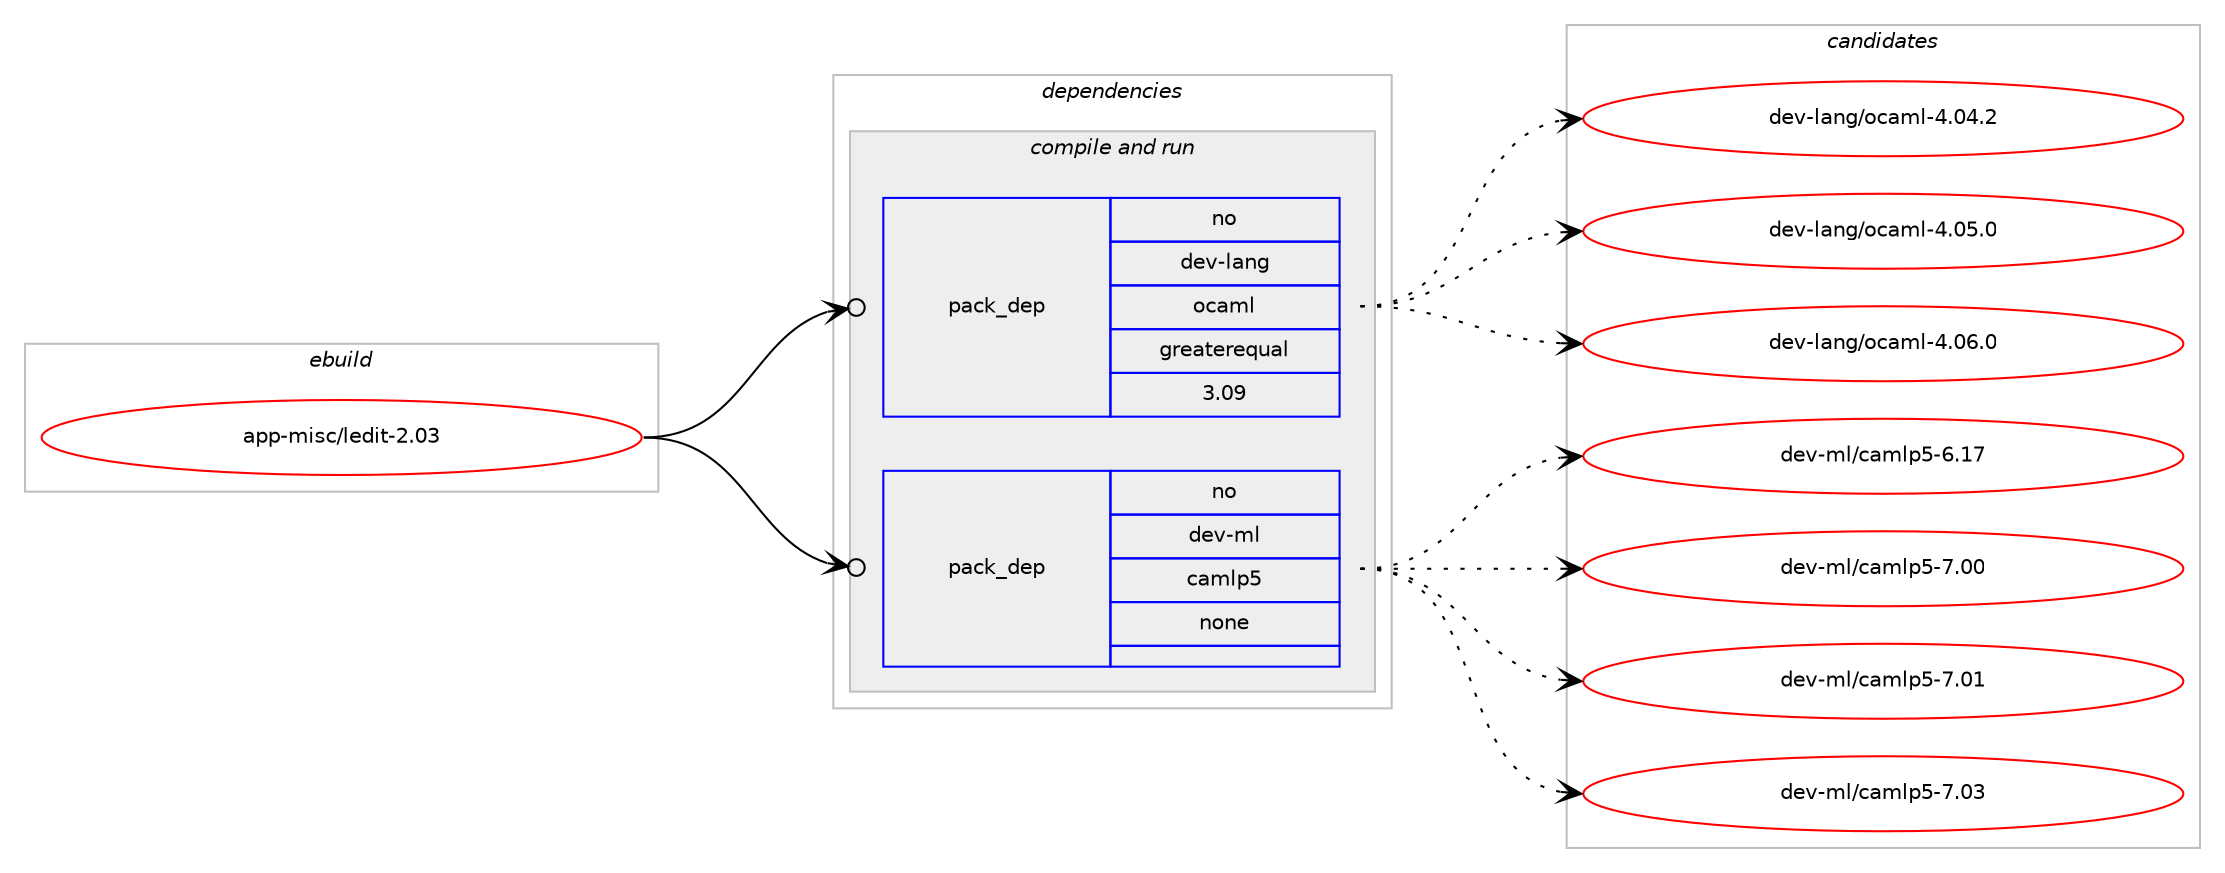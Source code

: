 digraph prolog {

# *************
# Graph options
# *************

newrank=true;
concentrate=true;
compound=true;
graph [rankdir=LR,fontname=Helvetica,fontsize=10,ranksep=1.5];#, ranksep=2.5, nodesep=0.2];
edge  [arrowhead=vee];
node  [fontname=Helvetica,fontsize=10];

# **********
# The ebuild
# **********

subgraph cluster_leftcol {
color=gray;
rank=same;
label=<<i>ebuild</i>>;
id [label="app-misc/ledit-2.03", color=red, width=4, href="../app-misc/ledit-2.03.svg"];
}

# ****************
# The dependencies
# ****************

subgraph cluster_midcol {
color=gray;
label=<<i>dependencies</i>>;
subgraph cluster_compile {
fillcolor="#eeeeee";
style=filled;
label=<<i>compile</i>>;
}
subgraph cluster_compileandrun {
fillcolor="#eeeeee";
style=filled;
label=<<i>compile and run</i>>;
subgraph pack33520 {
dependency46818 [label=<<TABLE BORDER="0" CELLBORDER="1" CELLSPACING="0" CELLPADDING="4" WIDTH="220"><TR><TD ROWSPAN="6" CELLPADDING="30">pack_dep</TD></TR><TR><TD WIDTH="110">no</TD></TR><TR><TD>dev-lang</TD></TR><TR><TD>ocaml</TD></TR><TR><TD>greaterequal</TD></TR><TR><TD>3.09</TD></TR></TABLE>>, shape=none, color=blue];
}
id:e -> dependency46818:w [weight=20,style="solid",arrowhead="odotvee"];
subgraph pack33521 {
dependency46819 [label=<<TABLE BORDER="0" CELLBORDER="1" CELLSPACING="0" CELLPADDING="4" WIDTH="220"><TR><TD ROWSPAN="6" CELLPADDING="30">pack_dep</TD></TR><TR><TD WIDTH="110">no</TD></TR><TR><TD>dev-ml</TD></TR><TR><TD>camlp5</TD></TR><TR><TD>none</TD></TR><TR><TD></TD></TR></TABLE>>, shape=none, color=blue];
}
id:e -> dependency46819:w [weight=20,style="solid",arrowhead="odotvee"];
}
subgraph cluster_run {
fillcolor="#eeeeee";
style=filled;
label=<<i>run</i>>;
}
}

# **************
# The candidates
# **************

subgraph cluster_choices {
rank=same;
color=gray;
label=<<i>candidates</i>>;

subgraph choice33520 {
color=black;
nodesep=1;
choice100101118451089711010347111999710910845524648524650 [label="dev-lang/ocaml-4.04.2", color=red, width=4,href="../dev-lang/ocaml-4.04.2.svg"];
choice100101118451089711010347111999710910845524648534648 [label="dev-lang/ocaml-4.05.0", color=red, width=4,href="../dev-lang/ocaml-4.05.0.svg"];
choice100101118451089711010347111999710910845524648544648 [label="dev-lang/ocaml-4.06.0", color=red, width=4,href="../dev-lang/ocaml-4.06.0.svg"];
dependency46818:e -> choice100101118451089711010347111999710910845524648524650:w [style=dotted,weight="100"];
dependency46818:e -> choice100101118451089711010347111999710910845524648534648:w [style=dotted,weight="100"];
dependency46818:e -> choice100101118451089711010347111999710910845524648544648:w [style=dotted,weight="100"];
}
subgraph choice33521 {
color=black;
nodesep=1;
choice10010111845109108479997109108112534554464955 [label="dev-ml/camlp5-6.17", color=red, width=4,href="../dev-ml/camlp5-6.17.svg"];
choice10010111845109108479997109108112534555464848 [label="dev-ml/camlp5-7.00", color=red, width=4,href="../dev-ml/camlp5-7.00.svg"];
choice10010111845109108479997109108112534555464849 [label="dev-ml/camlp5-7.01", color=red, width=4,href="../dev-ml/camlp5-7.01.svg"];
choice10010111845109108479997109108112534555464851 [label="dev-ml/camlp5-7.03", color=red, width=4,href="../dev-ml/camlp5-7.03.svg"];
dependency46819:e -> choice10010111845109108479997109108112534554464955:w [style=dotted,weight="100"];
dependency46819:e -> choice10010111845109108479997109108112534555464848:w [style=dotted,weight="100"];
dependency46819:e -> choice10010111845109108479997109108112534555464849:w [style=dotted,weight="100"];
dependency46819:e -> choice10010111845109108479997109108112534555464851:w [style=dotted,weight="100"];
}
}

}
